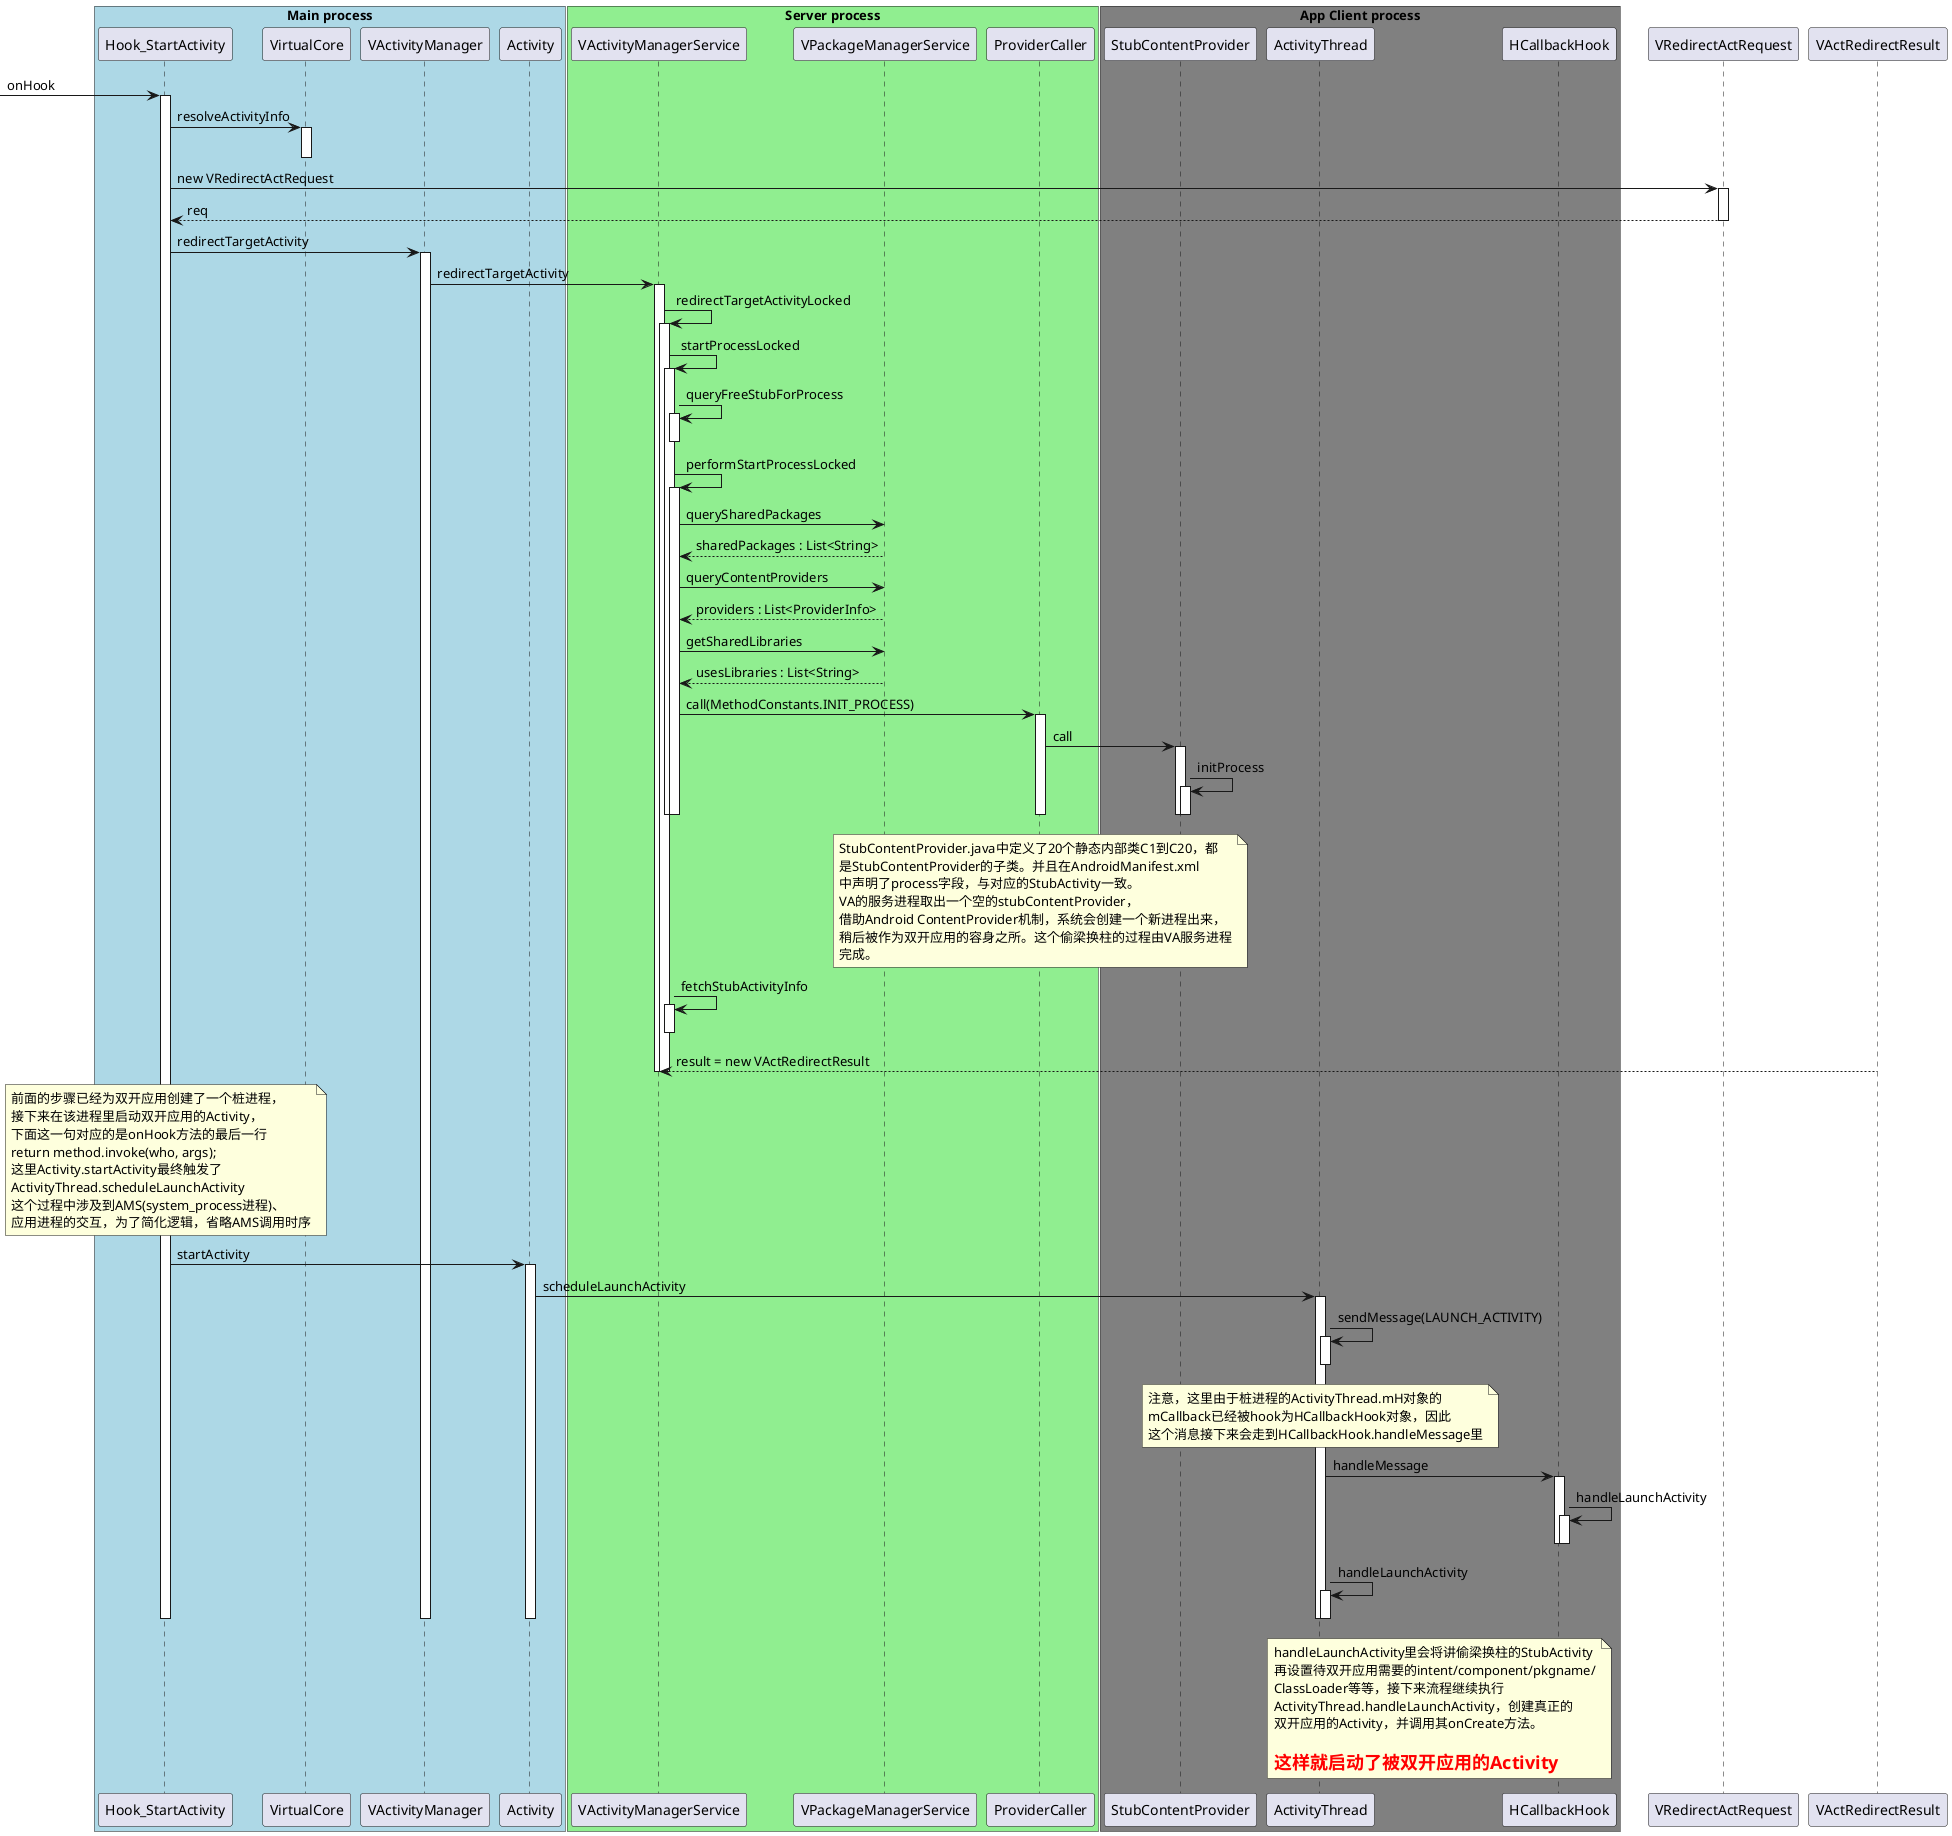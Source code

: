 @startuml

box "Main process" #LightBlue
	participant Hook_StartActivity
	participant VirtualCore
	participant VActivityManager
    participant Activity
end box

box "Server process" #LightGreen
	participant VActivityManagerService
	participant VPackageManagerService
	participant ProviderCaller

end box

box "App Client process" #Gray
	participant StubContentProvider
	participant ActivityThread
	participant HCallbackHook
end box

[-> Hook_StartActivity : onHook

activate Hook_StartActivity
Hook_StartActivity -> VirtualCore : resolveActivityInfo
activate VirtualCore

deactivate VirtualCore

Hook_StartActivity -> VRedirectActRequest : new VRedirectActRequest

activate VRedirectActRequest
Hook_StartActivity <-- VRedirectActRequest : req
deactivate VRedirectActRequest

Hook_StartActivity -> VActivityManager : redirectTargetActivity
activate VActivityManager
    VActivityManager -> VActivityManagerService : redirectTargetActivity
    activate VActivityManagerService
        VActivityManagerService -> VActivityManagerService : redirectTargetActivityLocked
        activate VActivityManagerService
            VActivityManagerService -> VActivityManagerService : startProcessLocked
            activate VActivityManagerService
                VActivityManagerService -> VActivityManagerService : queryFreeStubForProcess
                activate VActivityManagerService
                deactivate VActivityManagerService

                VActivityManagerService -> VActivityManagerService : performStartProcessLocked
                activate VActivityManagerService
                    VActivityManagerService -> VPackageManagerService : querySharedPackages
                    VActivityManagerService <-- VPackageManagerService : sharedPackages : List<String>

                    VActivityManagerService -> VPackageManagerService : queryContentProviders
                    VActivityManagerService <-- VPackageManagerService : providers : List<ProviderInfo>

                    VActivityManagerService -> VPackageManagerService : getSharedLibraries
                    VActivityManagerService <-- VPackageManagerService : usesLibraries : List<String>

                    VActivityManagerService -> ProviderCaller : call(MethodConstants.INIT_PROCESS)
                    activate ProviderCaller
                        ProviderCaller -> StubContentProvider : call
                        activate StubContentProvider
                            StubContentProvider -> StubContentProvider : initProcess
                            activate StubContentProvider
                            deactivate StubContentProvider
                        deactivate StubContentProvider
                        note over ProviderCaller
                            StubContentProvider.java中定义了20个静态内部类C1到C20，都
                            是StubContentProvider的子类。并且在AndroidManifest.xml
                            中声明了process字段，与对应的StubActivity一致。
                            VA的服务进程取出一个空的stubContentProvider，
                            借助Android ContentProvider机制，系统会创建一个新进程出来，
                            稍后被作为双开应用的容身之所。这个偷梁换柱的过程由VA服务进程
                            完成。
                        endnote
                    deactivate ProviderCaller
                deactivate VActivityManagerService
            deactivate VActivityManagerService

            VActivityManagerService -> VActivityManagerService : fetchStubActivityInfo
            activate VActivityManagerService
            deactivate VActivityManagerService

            VActivityManagerService <-- VActRedirectResult : result = new VActRedirectResult
        deactivate VActivityManagerService
    deactivate VActivityManagerService

note over Hook_StartActivity
前面的步骤已经为双开应用创建了一个桩进程，
接下来在该进程里启动双开应用的Activity，
下面这一句对应的是onHook方法的最后一行
return method.invoke(who, args);
这里Activity.startActivity最终触发了
ActivityThread.scheduleLaunchActivity
这个过程中涉及到AMS(system_process进程)、
应用进程的交互，为了简化逻辑，省略AMS调用时序
endnote

Hook_StartActivity -> Activity : startActivity
activate Activity
    Activity -> ActivityThread : scheduleLaunchActivity
    activate ActivityThread
        ActivityThread -> ActivityThread : sendMessage(LAUNCH_ACTIVITY)
        activate ActivityThread
        deactivate ActivityThread
        note over ActivityThread
        注意，这里由于桩进程的ActivityThread.mH对象的
        mCallback已经被hook为HCallbackHook对象，因此
        这个消息接下来会走到HCallbackHook.handleMessage里
        endnote

        ActivityThread -> HCallbackHook : handleMessage
        activate HCallbackHook
            HCallbackHook -> HCallbackHook : handleLaunchActivity
            activate HCallbackHook
            deactivate HCallbackHook
        deactivate HCallbackHook

        ActivityThread -> ActivityThread : handleLaunchActivity
        activate ActivityThread
        deactivate ActivityThread

        note over ActivityThread, HCallbackHook
        handleLaunchActivity里会将讲偷梁换柱的StubActivity
        再设置待双开应用需要的intent/component/pkgname/
        ClassLoader等等，接下来流程继续执行
        ActivityThread.handleLaunchActivity，创建真正的
        双开应用的Activity，并调用其onCreate方法。

        **<color red><size:18>这样就启动了被双开应用的Activity</size></color>**
        endnote
    deactivate ActivityThread

deactivate Activity

deactivate VActivityManager

deactivate Hook_StartActivity

@enduml